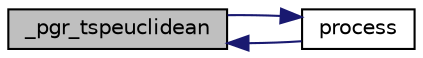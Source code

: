 digraph "_pgr_tspeuclidean"
{
  edge [fontname="Helvetica",fontsize="10",labelfontname="Helvetica",labelfontsize="10"];
  node [fontname="Helvetica",fontsize="10",shape=record];
  rankdir="LR";
  Node47 [label="_pgr_tspeuclidean",height=0.2,width=0.4,color="black", fillcolor="grey75", style="filled", fontcolor="black"];
  Node47 -> Node48 [dir="back",color="midnightblue",fontsize="10",style="solid",fontname="Helvetica"];
  Node48 [label="process",height=0.2,width=0.4,color="black", fillcolor="white", style="filled",URL="$euclideanTSP_8c.html#a5c2ef61b450c280fda2f6a08cf0b1f05"];
  Node48 -> Node47 [dir="back",color="midnightblue",fontsize="10",style="solid",fontname="Helvetica"];
}
